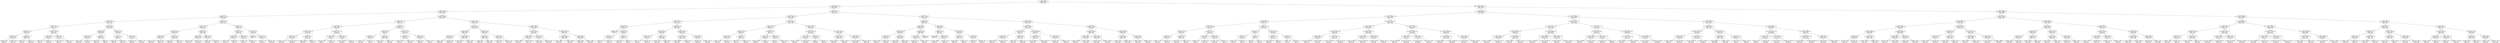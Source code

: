 digraph Tree {
node [shape=box, fontname="helvetica"] ;
edge [fontname="helvetica"] ;
0 [label="x[0] <= 99.5\nsquared_error = 24901.634\nsamples = 678711\nvalue = 6.056"] ;
1 [label="x[0] <= 68.5\nsquared_error = 837.997\nsamples = 384541\nvalue = 2.077"] ;
0 -> 1 [labeldistance=2.5, labelangle=45, headlabel="True"] ;
2 [label="x[3] <= 114.5\nsquared_error = 404.503\nsamples = 259168\nvalue = 0.934"] ;
1 -> 2 ;
3 [label="x[0] <= 12.5\nsquared_error = 2.674\nsamples = 82218\nvalue = 0.043"] ;
2 -> 3 ;
4 [label="x[3] <= 23.5\nsquared_error = 18.372\nsamples = 11021\nvalue = 0.206"] ;
3 -> 4 ;
5 [label="x[3] <= 22.0\nsquared_error = 122.343\nsamples = 1612\nvalue = 1.157"] ;
4 -> 5 ;
6 [label="x[0] <= 11.5\nsquared_error = 0.034\nsamples = 1479\nvalue = 0.007"] ;
5 -> 6 ;
7 [label="x[3] <= 19.5\nsquared_error = 0.019\nsamples = 1286\nvalue = 0.004"] ;
6 -> 7 ;
8 [label="squared_error = 0.0\nsamples = 1049\nvalue = 0.0"] ;
7 -> 8 ;
9 [label="squared_error = 0.105\nsamples = 237\nvalue = 0.021"] ;
7 -> 9 ;
10 [label="x[2] <= 12.5\nsquared_error = 0.129\nsamples = 193\nvalue = 0.026"] ;
6 -> 10 ;
11 [label="squared_error = 0.0\nsamples = 142\nvalue = 0.0"] ;
10 -> 11 ;
12 [label="squared_error = 0.481\nsamples = 51\nvalue = 0.098"] ;
10 -> 12 ;
13 [label="x[0] <= 10.0\nsquared_error = 1304.155\nsamples = 133\nvalue = 13.947"] ;
5 -> 13 ;
14 [label="x[0] <= 7.0\nsquared_error = 0.735\nsamples = 99\nvalue = 0.152"] ;
13 -> 14 ;
15 [label="squared_error = 0.0\nsamples = 68\nvalue = 0.0"] ;
14 -> 15 ;
16 [label="squared_error = 2.185\nsamples = 31\nvalue = 0.484"] ;
14 -> 16 ;
17 [label="x[0] <= 11.5\nsquared_error = 2931.574\nsamples = 34\nvalue = 54.118"] ;
13 -> 17 ;
18 [label="squared_error = 1520.139\nsamples = 18\nvalue = 97.5"] ;
17 -> 18 ;
19 [label="squared_error = 20.215\nsamples = 16\nvalue = 5.312"] ;
17 -> 19 ;
20 [label="x[3] <= 109.5\nsquared_error = 0.378\nsamples = 9409\nvalue = 0.043"] ;
4 -> 20 ;
21 [label="x[3] <= 108.0\nsquared_error = 0.02\nsamples = 8868\nvalue = 0.004"] ;
20 -> 21 ;
22 [label="x[3] <= 63.5\nsquared_error = 0.014\nsamples = 8735\nvalue = 0.003"] ;
21 -> 22 ;
23 [label="squared_error = 0.03\nsamples = 4095\nvalue = 0.006"] ;
22 -> 23 ;
24 [label="squared_error = 0.0\nsamples = 4640\nvalue = 0.0"] ;
22 -> 24 ;
25 [label="x[0] <= 7.0\nsquared_error = 0.37\nsamples = 133\nvalue = 0.075"] ;
21 -> 25 ;
26 [label="squared_error = 0.735\nsamples = 66\nvalue = 0.152"] ;
25 -> 26 ;
27 [label="squared_error = 0.0\nsamples = 67\nvalue = 0.0"] ;
25 -> 27 ;
28 [label="x[0] <= 11.5\nsquared_error = 5.817\nsamples = 541\nvalue = 0.684"] ;
20 -> 28 ;
29 [label="x[0] <= 5.5\nsquared_error = 1.123\nsamples = 471\nvalue = 0.212"] ;
28 -> 29 ;
30 [label="squared_error = 0.0\nsamples = 207\nvalue = 0.0"] ;
29 -> 30 ;
31 [label="squared_error = 1.94\nsamples = 264\nvalue = 0.379"] ;
29 -> 31 ;
32 [label="x[2] <= 13.5\nsquared_error = 25.837\nsamples = 70\nvalue = 3.857"] ;
28 -> 32 ;
33 [label="squared_error = 27.708\nsamples = 59\nvalue = 4.492"] ;
32 -> 33 ;
34 [label="squared_error = 2.066\nsamples = 11\nvalue = 0.455"] ;
32 -> 34 ;
35 [label="x[3] <= 113.0\nsquared_error = 0.239\nsamples = 71197\nvalue = 0.018"] ;
3 -> 35 ;
36 [label="x[3] <= 32.5\nsquared_error = 0.141\nsamples = 70340\nvalue = 0.015"] ;
35 -> 36 ;
37 [label="x[0] <= 67.5\nsquared_error = 0.363\nsamples = 16212\nvalue = 0.037"] ;
36 -> 37 ;
38 [label="x[0] <= 23.5\nsquared_error = 0.32\nsamples = 15910\nvalue = 0.031"] ;
37 -> 38 ;
39 [label="squared_error = 1.536\nsamples = 2805\nvalue = 0.121"] ;
38 -> 39 ;
40 [label="squared_error = 0.057\nsamples = 13105\nvalue = 0.011"] ;
38 -> 40 ;
41 [label="x[3] <= 31.5\nsquared_error = 2.516\nsamples = 302\nvalue = 0.364"] ;
37 -> 41 ;
42 [label="squared_error = 0.515\nsamples = 285\nvalue = 0.105"] ;
41 -> 42 ;
43 [label="squared_error = 16.09\nsamples = 17\nvalue = 4.706"] ;
41 -> 43 ;
44 [label="x[3] <= 110.5\nsquared_error = 0.074\nsamples = 54128\nvalue = 0.008"] ;
36 -> 44 ;
45 [label="x[0] <= 37.5\nsquared_error = 0.056\nsamples = 52346\nvalue = 0.006"] ;
44 -> 45 ;
46 [label="squared_error = 0.121\nsamples = 22102\nvalue = 0.012"] ;
45 -> 46 ;
47 [label="squared_error = 0.008\nsamples = 30244\nvalue = 0.002"] ;
45 -> 47 ;
48 [label="x[3] <= 111.5\nsquared_error = 0.598\nsamples = 1782\nvalue = 0.076"] ;
44 -> 48 ;
49 [label="squared_error = 1.189\nsamples = 887\nvalue = 0.152"] ;
48 -> 49 ;
50 [label="squared_error = 0.0\nsamples = 895\nvalue = 0.0"] ;
48 -> 50 ;
51 [label="x[0] <= 37.5\nsquared_error = 8.218\nsamples = 857\nvalue = 0.309"] ;
35 -> 51 ;
52 [label="x[0] <= 36.5\nsquared_error = 18.794\nsamples = 361\nvalue = 0.623"] ;
51 -> 52 ;
53 [label="x[0] <= 22.5\nsquared_error = 0.216\nsamples = 345\nvalue = 0.043"] ;
52 -> 53 ;
54 [label="squared_error = 0.559\nsamples = 131\nvalue = 0.115"] ;
53 -> 54 ;
55 [label="squared_error = 0.0\nsamples = 214\nvalue = 0.0"] ;
53 -> 55 ;
56 [label="x[2] <= 9.0\nsquared_error = 255.859\nsamples = 16\nvalue = 13.125"] ;
52 -> 56 ;
57 [label="squared_error = 4.688\nsamples = 8\nvalue = 1.25"] ;
56 -> 57 ;
58 [label="squared_error = 225.0\nsamples = 8\nvalue = 25.0"] ;
56 -> 58 ;
59 [label="x[0] <= 56.0\nsquared_error = 0.397\nsamples = 496\nvalue = 0.081"] ;
51 -> 59 ;
60 [label="squared_error = 0.0\nsamples = 293\nvalue = 0.0"] ;
59 -> 60 ;
61 [label="x[0] <= 57.5\nsquared_error = 0.946\nsamples = 203\nvalue = 0.197"] ;
59 -> 61 ;
62 [label="squared_error = 5.709\nsamples = 17\nvalue = 1.765"] ;
61 -> 62 ;
63 [label="squared_error = 0.266\nsamples = 186\nvalue = 0.054"] ;
61 -> 63 ;
64 [label="x[3] <= 116.0\nsquared_error = 590.669\nsamples = 176950\nvalue = 1.347"] ;
2 -> 64 ;
65 [label="x[0] <= 37.5\nsquared_error = 7674.195\nsamples = 985\nvalue = 15.792"] ;
64 -> 65 ;
66 [label="x[0] <= 36.5\nsquared_error = 15101.142\nsamples = 488\nvalue = 28.648"] ;
65 -> 66 ;
67 [label="x[0] <= 12.5\nsquared_error = 2534.565\nsamples = 474\nvalue = 14.008"] ;
66 -> 67 ;
68 [label="x[0] <= 11.5\nsquared_error = 7932.249\nsamples = 130\nvalue = 38.462"] ;
67 -> 68 ;
69 [label="squared_error = 511.323\nsamples = 115\nvalue = 11.739"] ;
68 -> 69 ;
70 [label="squared_error = 17378.889\nsamples = 15\nvalue = 243.333"] ;
68 -> 70 ;
71 [label="x[0] <= 26.0\nsquared_error = 183.376\nsamples = 344\nvalue = 4.767"] ;
67 -> 71 ;
72 [label="squared_error = 305.884\nsamples = 184\nvalue = 8.913"] ;
71 -> 72 ;
73 [label="squared_error = 0.0\nsamples = 160\nvalue = 0.0"] ;
71 -> 73 ;
74 [label="x[2] <= 7.5\nsquared_error = 187656.633\nsamples = 14\nvalue = 524.286"] ;
66 -> 74 ;
75 [label="x[2] <= 3.5\nsquared_error = 2028.571\nsamples = 7\nvalue = 150.0"] ;
74 -> 75 ;
76 [label="squared_error = 306.25\nsamples = 2\nvalue = 202.5"] ;
75 -> 76 ;
77 [label="squared_error = 1174.0\nsamples = 5\nvalue = 129.0"] ;
75 -> 77 ;
78 [label="x[2] <= 14.0\nsquared_error = 93105.102\nsamples = 7\nvalue = 898.571"] ;
74 -> 78 ;
79 [label="squared_error = 86986.806\nsamples = 6\nvalue = 954.167"] ;
78 -> 79 ;
80 [label="squared_error = 0.0\nsamples = 1\nvalue = 565.0"] ;
78 -> 80 ;
81 [label="x[0] <= 56.0\nsquared_error = 60.128\nsamples = 497\nvalue = 3.169"] ;
65 -> 81 ;
82 [label="x[0] <= 38.5\nsquared_error = 6.566\nsamples = 304\nvalue = 0.51"] ;
81 -> 82 ;
83 [label="x[2] <= 9.0\nsquared_error = 22.222\nsamples = 15\nvalue = 3.333"] ;
82 -> 83 ;
84 [label="squared_error = 3.472\nsamples = 6\nvalue = 0.833"] ;
83 -> 84 ;
85 [label="squared_error = 27.778\nsamples = 9\nvalue = 5.0"] ;
83 -> 85 ;
86 [label="x[0] <= 49.5\nsquared_error = 5.318\nsamples = 289\nvalue = 0.363"] ;
82 -> 86 ;
87 [label="squared_error = 0.265\nsamples = 187\nvalue = 0.053"] ;
86 -> 87 ;
88 [label="squared_error = 14.084\nsamples = 102\nvalue = 0.931"] ;
86 -> 88 ;
89 [label="x[0] <= 59.5\nsquared_error = 115.815\nsamples = 193\nvalue = 7.358"] ;
81 -> 89 ;
90 [label="x[0] <= 57.5\nsquared_error = 194.04\nsamples = 50\nvalue = 18.6"] ;
89 -> 90 ;
91 [label="squared_error = 201.188\nsamples = 20\nvalue = 25.25"] ;
90 -> 91 ;
92 [label="squared_error = 140.139\nsamples = 30\nvalue = 14.167"] ;
90 -> 92 ;
93 [label="x[0] <= 67.5\nsquared_error = 28.818\nsamples = 143\nvalue = 3.427"] ;
89 -> 93 ;
94 [label="squared_error = 13.611\nsamples = 129\nvalue = 2.442"] ;
93 -> 94 ;
95 [label="squared_error = 77.679\nsamples = 14\nvalue = 12.5"] ;
93 -> 95 ;
96 [label="x[2] <= 7.5\nsquared_error = 549.843\nsamples = 175965\nvalue = 1.266"] ;
64 -> 96 ;
97 [label="x[0] <= 37.5\nsquared_error = 24.504\nsamples = 64102\nvalue = 0.328"] ;
96 -> 97 ;
98 [label="x[0] <= 36.5\nsquared_error = 44.055\nsamples = 32056\nvalue = 0.479"] ;
97 -> 98 ;
99 [label="x[0] <= 12.5\nsquared_error = 5.34\nsamples = 30976\nvalue = 0.205"] ;
98 -> 99 ;
100 [label="squared_error = 16.713\nsamples = 8567\nvalue = 0.531"] ;
99 -> 100 ;
101 [label="squared_error = 0.936\nsamples = 22409\nvalue = 0.081"] ;
99 -> 101 ;
102 [label="x[3] <= 199.5\nsquared_error = 1090.756\nsamples = 1080\nvalue = 8.324"] ;
98 -> 102 ;
103 [label="squared_error = 159.442\nsamples = 428\nvalue = 3.937"] ;
102 -> 103 ;
104 [label="squared_error = 1681.181\nsamples = 652\nvalue = 11.204"] ;
102 -> 104 ;
105 [label="x[0] <= 56.0\nsquared_error = 4.902\nsamples = 32046\nvalue = 0.177"] ;
97 -> 105 ;
106 [label="x[0] <= 38.5\nsquared_error = 0.021\nsamples = 19119\nvalue = 0.004"] ;
105 -> 106 ;
107 [label="squared_error = 0.181\nsamples = 1094\nvalue = 0.037"] ;
106 -> 107 ;
108 [label="squared_error = 0.011\nsamples = 18025\nvalue = 0.002"] ;
106 -> 108 ;
109 [label="x[0] <= 57.5\nsquared_error = 12.012\nsamples = 12927\nvalue = 0.433"] ;
105 -> 109 ;
110 [label="squared_error = 69.791\nsamples = 1121\nvalue = 2.11"] ;
109 -> 110 ;
111 [label="squared_error = 6.233\nsamples = 11806\nvalue = 0.274"] ;
109 -> 111 ;
112 [label="x[0] <= 36.5\nsquared_error = 850.089\nsamples = 111863\nvalue = 1.804"] ;
96 -> 112 ;
113 [label="x[0] <= 12.5\nsquared_error = 95.216\nsamples = 54150\nvalue = 0.811"] ;
112 -> 113 ;
114 [label="x[0] <= 11.5\nsquared_error = 312.539\nsamples = 14951\nvalue = 2.151"] ;
113 -> 114 ;
115 [label="squared_error = 50.005\nsamples = 13080\nvalue = 0.822"] ;
114 -> 115 ;
116 [label="squared_error = 2049.248\nsamples = 1871\nvalue = 11.44"] ;
114 -> 116 ;
117 [label="x[0] <= 26.0\nsquared_error = 11.381\nsamples = 39199\nvalue = 0.3"] ;
113 -> 117 ;
118 [label="squared_error = 21.473\nsamples = 20594\nvalue = 0.566"] ;
117 -> 118 ;
119 [label="squared_error = 0.047\nsamples = 18605\nvalue = 0.007"] ;
117 -> 119 ;
120 [label="x[0] <= 37.5\nsquared_error = 1556.566\nsamples = 57713\nvalue = 2.736"] ;
112 -> 120 ;
121 [label="x[3] <= 255.5\nsquared_error = 42486.077\nsamples = 1884\nvalue = 58.506"] ;
120 -> 121 ;
122 [label="squared_error = 45087.511\nsamples = 1236\nvalue = 71.715"] ;
121 -> 122 ;
123 [label="squared_error = 36556.442\nsamples = 648\nvalue = 33.31"] ;
121 -> 123 ;
124 [label="x[0] <= 56.0\nsquared_error = 66.862\nsamples = 55829\nvalue = 0.854"] ;
120 -> 124 ;
125 [label="squared_error = 0.845\nsamples = 33444\nvalue = 0.052"] ;
124 -> 125 ;
126 [label="squared_error = 163.099\nsamples = 22385\nvalue = 2.052"] ;
124 -> 126 ;
127 [label="x[0] <= 71.0\nsquared_error = 1725.819\nsamples = 125373\nvalue = 4.44"] ;
1 -> 127 ;
128 [label="x[0] <= 69.5\nsquared_error = 6350.383\nsamples = 8679\nvalue = 15.053"] ;
127 -> 128 ;
129 [label="x[3] <= 113.0\nsquared_error = 433.719\nsamples = 4361\nvalue = 4.799"] ;
128 -> 129 ;
130 [label="x[3] <= 108.0\nsquared_error = 1.036\nsamples = 1364\nvalue = 0.092"] ;
129 -> 130 ;
131 [label="squared_error = 0.0\nsamples = 1299\nvalue = 0.0"] ;
130 -> 131 ;
132 [label="x[3] <= 109.5\nsquared_error = 18.225\nsamples = 65\nvalue = 1.923"] ;
130 -> 132 ;
133 [label="x[2] <= 9.0\nsquared_error = 34.889\nsamples = 15\nvalue = 4.667"] ;
132 -> 133 ;
134 [label="squared_error = 6.25\nsamples = 8\nvalue = 2.5"] ;
133 -> 134 ;
135 [label="squared_error = 56.122\nsamples = 7\nvalue = 7.143"] ;
133 -> 135 ;
136 [label="x[3] <= 111.5\nsquared_error = 10.29\nsamples = 50\nvalue = 1.1"] ;
132 -> 136 ;
137 [label="squared_error = 15.806\nsamples = 30\nvalue = 1.833"] ;
136 -> 137 ;
138 [label="squared_error = 0.0\nsamples = 20\nvalue = 0.0"] ;
136 -> 138 ;
139 [label="x[2] <= 9.0\nsquared_error = 615.965\nsamples = 2997\nvalue = 6.942"] ;
129 -> 139 ;
140 [label="x[3] <= 116.0\nsquared_error = 89.637\nsamples = 1377\nvalue = 2.858"] ;
139 -> 140 ;
141 [label="x[3] <= 114.5\nsquared_error = 367.857\nsamples = 14\nvalue = 20.0"] ;
140 -> 141 ;
142 [label="squared_error = 6.122\nsamples = 7\nvalue = 2.857"] ;
141 -> 142 ;
143 [label="squared_error = 141.837\nsamples = 7\nvalue = 37.143"] ;
141 -> 143 ;
144 [label="x[2] <= 7.5\nsquared_error = 83.73\nsamples = 1363\nvalue = 2.682"] ;
140 -> 144 ;
145 [label="squared_error = 43.04\nsamples = 1083\nvalue = 2.064"] ;
144 -> 145 ;
146 [label="squared_error = 233.923\nsamples = 280\nvalue = 5.071"] ;
144 -> 146 ;
147 [label="x[3] <= 251.5\nsquared_error = 1037.113\nsamples = 1620\nvalue = 10.414"] ;
139 -> 147 ;
148 [label="x[3] <= 247.5\nsquared_error = 1380.347\nsamples = 1040\nvalue = 13.591"] ;
147 -> 148 ;
149 [label="squared_error = 891.498\nsamples = 1005\nvalue = 10.93"] ;
148 -> 149 ;
150 [label="squared_error = 9375.714\nsamples = 35\nvalue = 90.0"] ;
148 -> 150 ;
151 [label="x[3] <= 293.5\nsquared_error = 371.083\nsamples = 580\nvalue = 4.716"] ;
147 -> 151 ;
152 [label="squared_error = 12.52\nsamples = 335\nvalue = 0.955"] ;
151 -> 152 ;
153 [label="squared_error = 815.592\nsamples = 245\nvalue = 9.857"] ;
151 -> 153 ;
154 [label="x[3] <= 114.5\nsquared_error = 12112.541\nsamples = 4318\nvalue = 25.409"] ;
128 -> 154 ;
155 [label="x[3] <= 110.5\nsquared_error = 39.574\nsamples = 1367\nvalue = 0.717"] ;
154 -> 155 ;
156 [label="x[3] <= 109.5\nsquared_error = 0.357\nsamples = 1317\nvalue = 0.065"] ;
155 -> 156 ;
157 [label="x[3] <= 104.0\nsquared_error = 0.228\nsamples = 1304\nvalue = 0.046"] ;
156 -> 157 ;
158 [label="squared_error = 0.101\nsamples = 1232\nvalue = 0.02"] ;
157 -> 158 ;
159 [label="squared_error = 2.194\nsamples = 72\nvalue = 0.486"] ;
157 -> 159 ;
160 [label="x[2] <= 9.0\nsquared_error = 9.763\nsamples = 13\nvalue = 1.923"] ;
156 -> 160 ;
161 [label="squared_error = 3.061\nsamples = 7\nvalue = 0.714"] ;
160 -> 161 ;
162 [label="squared_error = 13.889\nsamples = 6\nvalue = 3.333"] ;
160 -> 162 ;
163 [label="x[3] <= 111.5\nsquared_error = 766.09\nsamples = 50\nvalue = 17.9"] ;
155 -> 163 ;
164 [label="x[2] <= 12.5\nsquared_error = 962.222\nsamples = 15\nvalue = 48.333"] ;
163 -> 164 ;
165 [label="squared_error = 542.562\nsamples = 11\nvalue = 62.273"] ;
164 -> 165 ;
166 [label="squared_error = 112.5\nsamples = 4\nvalue = 10.0"] ;
164 -> 166 ;
167 [label="x[3] <= 113.0\nsquared_error = 114.98\nsamples = 35\nvalue = 4.857"] ;
163 -> 167 ;
168 [label="squared_error = 0.0\nsamples = 18\nvalue = 0.0"] ;
167 -> 168 ;
169 [label="squared_error = 185.294\nsamples = 17\nvalue = 10.0"] ;
167 -> 169 ;
170 [label="x[3] <= 116.0\nsquared_error = 17291.879\nsamples = 2951\nvalue = 36.847"] ;
154 -> 170 ;
171 [label="x[2] <= 13.5\nsquared_error = 90453.809\nsamples = 16\nvalue = 624.062"] ;
170 -> 171 ;
172 [label="x[2] <= 9.0\nsquared_error = 78230.23\nsamples = 14\nvalue = 679.643"] ;
171 -> 172 ;
173 [label="squared_error = 7854.688\nsamples = 8\nvalue = 488.75"] ;
172 -> 173 ;
174 [label="squared_error = 58695.139\nsamples = 6\nvalue = 934.167"] ;
172 -> 174 ;
175 [label="x[2] <= 14.5\nsquared_error = 3025.0\nsamples = 2\nvalue = 235.0"] ;
171 -> 175 ;
176 [label="squared_error = 0.0\nsamples = 1\nvalue = 290.0"] ;
175 -> 176 ;
177 [label="squared_error = 0.0\nsamples = 1\nvalue = 180.0"] ;
175 -> 177 ;
178 [label="x[2] <= 9.0\nsquared_error = 15003.012\nsamples = 2935\nvalue = 33.646"] ;
170 -> 178 ;
179 [label="x[3] <= 255.5\nsquared_error = 1453.488\nsamples = 1327\nvalue = 10.919"] ;
178 -> 179 ;
180 [label="squared_error = 1576.138\nsamples = 862\nvalue = 14.205"] ;
179 -> 180 ;
181 [label="squared_error = 1169.003\nsamples = 465\nvalue = 4.828"] ;
179 -> 181 ;
182 [label="x[3] <= 255.5\nsquared_error = 25406.769\nsamples = 1608\nvalue = 52.4"] ;
178 -> 182 ;
183 [label="squared_error = 35244.959\nsamples = 1066\nvalue = 70.263"] ;
182 -> 183 ;
184 [label="squared_error = 4195.403\nsamples = 542\nvalue = 17.269"] ;
182 -> 184 ;
185 [label="x[3] <= 110.5\nsquared_error = 1372.872\nsamples = 116694\nvalue = 3.651"] ;
127 -> 185 ;
186 [label="x[3] <= 108.0\nsquared_error = 1.858\nsamples = 35572\nvalue = 0.074"] ;
185 -> 186 ;
187 [label="x[0] <= 96.5\nsquared_error = 1.226\nsamples = 34692\nvalue = 0.053"] ;
186 -> 187 ;
188 [label="x[3] <= 32.5\nsquared_error = 0.336\nsamples = 30832\nvalue = 0.027"] ;
187 -> 188 ;
189 [label="x[3] <= 31.5\nsquared_error = 0.472\nsamples = 7513\nvalue = 0.066"] ;
188 -> 189 ;
190 [label="squared_error = 0.185\nsamples = 7110\nvalue = 0.033"] ;
189 -> 190 ;
191 [label="squared_error = 5.167\nsamples = 403\nvalue = 0.645"] ;
189 -> 191 ;
192 [label="x[0] <= 85.0\nsquared_error = 0.291\nsamples = 23319\nvalue = 0.015"] ;
188 -> 192 ;
193 [label="squared_error = 0.018\nsamples = 12637\nvalue = 0.004"] ;
192 -> 193 ;
194 [label="squared_error = 0.615\nsamples = 10682\nvalue = 0.028"] ;
192 -> 194 ;
195 [label="x[3] <= 32.5\nsquared_error = 8.285\nsamples = 3860\nvalue = 0.264"] ;
187 -> 195 ;
196 [label="x[3] <= 31.5\nsquared_error = 33.405\nsamples = 932\nvalue = 1.094"] ;
195 -> 196 ;
197 [label="squared_error = 13.075\nsamples = 878\nvalue = 0.604"] ;
196 -> 197 ;
198 [label="squared_error = 296.365\nsamples = 54\nvalue = 9.074"] ;
196 -> 198 ;
199 [label="squared_error = 0.0\nsamples = 2928\nvalue = 0.0"] ;
195 -> 199 ;
200 [label="x[0] <= 78.5\nsquared_error = 26.128\nsamples = 880\nvalue = 0.881"] ;
186 -> 200 ;
201 [label="x[0] <= 77.5\nsquared_error = 84.18\nsamples = 227\nvalue = 2.291"] ;
200 -> 201 ;
202 [label="squared_error = 0.0\nsamples = 195\nvalue = 0.0"] ;
201 -> 202 ;
203 [label="x[3] <= 109.5\nsquared_error = 370.312\nsamples = 32\nvalue = 16.25"] ;
201 -> 203 ;
204 [label="squared_error = 481.867\nsamples = 18\nvalue = 24.722"] ;
203 -> 204 ;
205 [label="squared_error = 15.944\nsamples = 14\nvalue = 5.357"] ;
203 -> 205 ;
206 [label="x[0] <= 86.5\nsquared_error = 5.016\nsamples = 653\nvalue = 0.391"] ;
200 -> 206 ;
207 [label="x[0] <= 85.0\nsquared_error = 13.42\nsamples = 227\nvalue = 1.057"] ;
206 -> 207 ;
208 [label="squared_error = 0.379\nsamples = 195\nvalue = 0.077"] ;
207 -> 208 ;
209 [label="squared_error = 51.343\nsamples = 32\nvalue = 7.031"] ;
207 -> 209 ;
210 [label="x[0] <= 96.5\nsquared_error = 0.175\nsamples = 426\nvalue = 0.035"] ;
206 -> 210 ;
211 [label="squared_error = 0.0\nsamples = 326\nvalue = 0.0"] ;
210 -> 211 ;
212 [label="squared_error = 0.728\nsamples = 100\nvalue = 0.15"] ;
210 -> 212 ;
213 [label="x[3] <= 116.0\nsquared_error = 1965.991\nsamples = 81122\nvalue = 5.219"] ;
185 -> 213 ;
214 [label="x[3] <= 114.5\nsquared_error = 25228.353\nsamples = 1748\nvalue = 28.967"] ;
213 -> 214 ;
215 [label="x[0] <= 86.5\nsquared_error = 916.669\nsamples = 1301\nvalue = 5.327"] ;
214 -> 215 ;
216 [label="x[0] <= 85.0\nsquared_error = 1726.962\nsamples = 672\nvalue = 9.903"] ;
215 -> 216 ;
217 [label="squared_error = 237.791\nsamples = 626\nvalue = 3.634"] ;
216 -> 217 ;
218 [label="squared_error = 14179.301\nsamples = 46\nvalue = 95.217"] ;
216 -> 218 ;
219 [label="x[0] <= 94.5\nsquared_error = 4.698\nsamples = 629\nvalue = 0.437"] ;
215 -> 219 ;
220 [label="squared_error = 1.272\nsamples = 383\nvalue = 0.183"] ;
219 -> 220 ;
221 [label="squared_error = 9.773\nsamples = 246\nvalue = 0.833"] ;
219 -> 221 ;
222 [label="x[0] <= 86.5\nsquared_error = 89626.868\nsamples = 447\nvalue = 97.774"] ;
214 -> 222 ;
223 [label="x[0] <= 85.0\nsquared_error = 160113.196\nsamples = 231\nvalue = 173.42"] ;
222 -> 223 ;
224 [label="squared_error = 49361.454\nsamples = 216\nvalue = 97.847"] ;
223 -> 224 ;
225 [label="squared_error = 488415.556\nsamples = 15\nvalue = 1261.667"] ;
223 -> 225 ;
226 [label="x[0] <= 95.5\nsquared_error = 1581.322\nsamples = 216\nvalue = 16.875"] ;
222 -> 226 ;
227 [label="squared_error = 2190.111\nsamples = 147\nvalue = 22.891"] ;
226 -> 227 ;
228 [label="squared_error = 42.953\nsamples = 69\nvalue = 4.058"] ;
226 -> 228 ;
229 [label="x[0] <= 86.5\nsquared_error = 1441.006\nsamples = 79374\nvalue = 4.696"] ;
213 -> 229 ;
230 [label="x[0] <= 85.0\nsquared_error = 2403.835\nsamples = 41159\nvalue = 7.347"] ;
229 -> 230 ;
231 [label="x[0] <= 77.5\nsquared_error = 1455.512\nsamples = 38220\nvalue = 5.398"] ;
230 -> 231 ;
232 [label="squared_error = 36.398\nsamples = 17622\nvalue = 0.715"] ;
231 -> 232 ;
233 [label="squared_error = 2634.791\nsamples = 20598\nvalue = 9.403"] ;
231 -> 233 ;
234 [label="x[2] <= 9.0\nsquared_error = 14044.372\nsamples = 2939\nvalue = 32.693"] ;
230 -> 234 ;
235 [label="squared_error = 1395.612\nsamples = 1345\nvalue = 10.669"] ;
234 -> 235 ;
236 [label="squared_error = 23962.627\nsamples = 1594\nvalue = 51.277"] ;
234 -> 236 ;
237 [label="x[0] <= 94.5\nsquared_error = 388.288\nsamples = 38215\nvalue = 1.841"] ;
229 -> 237 ;
238 [label="x[2] <= 9.0\nsquared_error = 48.901\nsamples = 23506\nvalue = 0.797"] ;
237 -> 238 ;
239 [label="squared_error = 2.381\nsamples = 10638\nvalue = 0.166"] ;
238 -> 239 ;
240 [label="squared_error = 86.758\nsamples = 12868\nvalue = 1.318"] ;
238 -> 240 ;
241 [label="x[0] <= 95.5\nsquared_error = 926.12\nsamples = 14709\nvalue = 3.511"] ;
237 -> 241 ;
242 [label="squared_error = 4163.246\nsamples = 2973\nvalue = 13.681"] ;
241 -> 242 ;
243 [label="squared_error = 73.24\nsamples = 11736\nvalue = 0.935"] ;
241 -> 243 ;
244 [label="x[0] <= 100.5\nsquared_error = 56310.037\nsamples = 294170\nvalue = 11.257"] ;
0 -> 244 [labeldistance=2.5, labelangle=-45, headlabel="False"] ;
245 [label="x[3] <= 213.5\nsquared_error = 2540442.848\nsamples = 4356\nvalue = 371.948"] ;
244 -> 245 ;
246 [label="x[3] <= 110.5\nsquared_error = 684006.837\nsamples = 2754\nvalue = 179.414"] ;
245 -> 246 ;
247 [label="x[3] <= 109.5\nsquared_error = 65.596\nsamples = 1354\nvalue = 1.381"] ;
246 -> 247 ;
248 [label="x[3] <= 104.0\nsquared_error = 16.383\nsamples = 1335\nvalue = 0.764"] ;
247 -> 248 ;
249 [label="x[3] <= 32.5\nsquared_error = 1.583\nsamples = 1266\nvalue = 0.19"] ;
248 -> 249 ;
250 [label="x[3] <= 31.5\nsquared_error = 5.341\nsamples = 327\nvalue = 0.627"] ;
249 -> 250 ;
251 [label="squared_error = 1.529\nsamples = 310\nvalue = 0.29"] ;
250 -> 251 ;
252 [label="squared_error = 35.121\nsamples = 17\nvalue = 6.765"] ;
250 -> 252 ;
253 [label="x[3] <= 96.5\nsquared_error = 0.185\nsamples = 939\nvalue = 0.037"] ;
249 -> 253 ;
254 [label="squared_error = 0.114\nsamples = 873\nvalue = 0.023"] ;
253 -> 254 ;
255 [label="squared_error = 1.085\nsamples = 66\nvalue = 0.227"] ;
253 -> 255 ;
256 [label="x[2] <= 9.0\nsquared_error = 170.762\nsamples = 69\nvalue = 11.304"] ;
248 -> 256 ;
257 [label="x[3] <= 105.5\nsquared_error = 21.875\nsamples = 32\nvalue = 3.75"] ;
256 -> 257 ;
258 [label="squared_error = 18.75\nsamples = 8\nvalue = 10.0"] ;
257 -> 258 ;
259 [label="squared_error = 5.556\nsamples = 24\nvalue = 1.667"] ;
257 -> 259 ;
260 [label="x[3] <= 108.0\nsquared_error = 207.487\nsamples = 37\nvalue = 17.838"] ;
256 -> 260 ;
261 [label="squared_error = 208.916\nsamples = 27\nvalue = 21.481"] ;
260 -> 261 ;
262 [label="squared_error = 71.0\nsamples = 10\nvalue = 8.0"] ;
260 -> 262 ;
263 [label="x[2] <= 9.0\nsquared_error = 1617.036\nsamples = 19\nvalue = 44.737"] ;
247 -> 263 ;
264 [label="x[2] <= 7.5\nsquared_error = 93.75\nsamples = 8\nvalue = 17.5"] ;
263 -> 264 ;
265 [label="x[2] <= 4.5\nsquared_error = 47.222\nsamples = 6\nvalue = 13.333"] ;
264 -> 265 ;
266 [label="squared_error = 25.0\nsamples = 2\nvalue = 10.0"] ;
265 -> 266 ;
267 [label="squared_error = 50.0\nsamples = 4\nvalue = 15.0"] ;
265 -> 267 ;
268 [label="x[1] <= 2.5\nsquared_error = 25.0\nsamples = 2\nvalue = 30.0"] ;
264 -> 268 ;
269 [label="squared_error = 0.0\nsamples = 1\nvalue = 35.0"] ;
268 -> 269 ;
270 [label="squared_error = 0.0\nsamples = 1\nvalue = 25.0"] ;
268 -> 270 ;
271 [label="x[2] <= 13.5\nsquared_error = 1792.975\nsamples = 11\nvalue = 64.545"] ;
263 -> 271 ;
272 [label="x[2] <= 12.5\nsquared_error = 447.959\nsamples = 7\nvalue = 93.571"] ;
271 -> 272 ;
273 [label="squared_error = 188.889\nsamples = 6\nvalue = 86.667"] ;
272 -> 273 ;
274 [label="squared_error = 0.0\nsamples = 1\nvalue = 135.0"] ;
272 -> 274 ;
275 [label="x[2] <= 14.5\nsquared_error = 92.188\nsamples = 4\nvalue = 13.75"] ;
271 -> 275 ;
276 [label="squared_error = 100.0\nsamples = 2\nvalue = 20.0"] ;
275 -> 276 ;
277 [label="squared_error = 6.25\nsamples = 2\nvalue = 7.5"] ;
275 -> 277 ;
278 [label="x[2] <= 9.0\nsquared_error = 1285174.648\nsamples = 1400\nvalue = 351.596"] ;
246 -> 278 ;
279 [label="x[3] <= 116.0\nsquared_error = 189783.045\nsamples = 654\nvalue = 142.301"] ;
278 -> 279 ;
280 [label="x[3] <= 114.5\nsquared_error = 949496.189\nsamples = 33\nvalue = 748.485"] ;
279 -> 280 ;
281 [label="x[3] <= 111.5\nsquared_error = 23193.384\nsamples = 23\nvalue = 148.913"] ;
280 -> 281 ;
282 [label="squared_error = 18979.688\nsamples = 8\nvalue = 311.25"] ;
281 -> 282 ;
283 [label="squared_error = 3889.556\nsamples = 15\nvalue = 62.333"] ;
281 -> 283 ;
284 [label="x[2] <= 4.5\nsquared_error = 351491.25\nsamples = 10\nvalue = 2127.5"] ;
280 -> 284 ;
285 [label="squared_error = 122154.688\nsamples = 4\nvalue = 1496.25"] ;
284 -> 285 ;
286 [label="squared_error = 61630.556\nsamples = 6\nvalue = 2548.333"] ;
284 -> 286 ;
287 [label="x[3] <= 187.5\nsquared_error = 128847.375\nsamples = 621\nvalue = 110.089"] ;
279 -> 287 ;
288 [label="x[3] <= 144.5\nsquared_error = 167799.12\nsamples = 463\nvalue = 145.583"] ;
287 -> 288 ;
289 [label="squared_error = 24942.505\nsamples = 186\nvalue = 63.978"] ;
288 -> 289 ;
290 [label="squared_error = 256250.308\nsamples = 277\nvalue = 200.379"] ;
288 -> 290 ;
291 [label="x[3] <= 203.5\nsquared_error = 193.463\nsamples = 158\nvalue = 6.076"] ;
287 -> 291 ;
292 [label="squared_error = 306.205\nsamples = 89\nvalue = 9.494"] ;
291 -> 292 ;
293 [label="squared_error = 13.527\nsamples = 69\nvalue = 1.667"] ;
291 -> 293 ;
294 [label="x[3] <= 116.0\nsquared_error = 2173409.042\nsamples = 746\nvalue = 535.08"] ;
278 -> 294 ;
295 [label="x[3] <= 114.5\nsquared_error = 5883047.599\nsamples = 34\nvalue = 1669.559"] ;
294 -> 295 ;
296 [label="x[3] <= 111.5\nsquared_error = 247712.0\nsamples = 25\nvalue = 406.0"] ;
295 -> 296 ;
297 [label="squared_error = 229998.438\nsamples = 8\nvalue = 788.75"] ;
296 -> 297 ;
298 [label="squared_error = 154665.398\nsamples = 17\nvalue = 225.882"] ;
296 -> 298 ;
299 [label="x[2] <= 14.0\nsquared_error = 4782513.58\nsamples = 9\nvalue = 5179.444"] ;
295 -> 299 ;
300 [label="squared_error = 845706.122\nsamples = 7\nvalue = 6262.857"] ;
299 -> 300 ;
301 [label="squared_error = 74256.25\nsamples = 2\nvalue = 1387.5"] ;
299 -> 301 ;
302 [label="x[3] <= 187.5\nsquared_error = 1931868.667\nsamples = 712\nvalue = 480.906"] ;
294 -> 302 ;
303 [label="x[3] <= 144.5\nsquared_error = 2490455.135\nsamples = 524\nvalue = 610.506"] ;
302 -> 303 ;
304 [label="squared_error = 380131.271\nsamples = 225\nvalue = 266.133"] ;
303 -> 304 ;
305 [label="squared_error = 3922094.609\nsamples = 299\nvalue = 869.649"] ;
303 -> 305 ;
306 [label="x[3] <= 197.5\nsquared_error = 197659.207\nsamples = 188\nvalue = 119.681"] ;
302 -> 306 ;
307 [label="squared_error = 551109.472\nsamples = 60\nvalue = 247.167"] ;
306 -> 307 ;
308 [label="squared_error = 20789.838\nsamples = 128\nvalue = 59.922"] ;
306 -> 308 ;
309 [label="x[3] <= 251.5\nsquared_error = 5558566.237\nsamples = 1602\nvalue = 702.934"] ;
245 -> 309 ;
310 [label="x[3] <= 247.5\nsquared_error = 8193254.677\nsamples = 532\nvalue = 1332.904"] ;
309 -> 310 ;
311 [label="x[2] <= 7.5\nsquared_error = 6029292.634\nsamples = 467\nvalue = 1018.544"] ;
310 -> 311 ;
312 [label="x[3] <= 233.5\nsquared_error = 754492.191\nsamples = 175\nvalue = 433.457"] ;
311 -> 312 ;
313 [label="x[3] <= 232.5\nsquared_error = 1105159.008\nsamples = 108\nvalue = 565.972"] ;
312 -> 313 ;
314 [label="squared_error = 510258.632\nsamples = 101\nvalue = 363.267"] ;
313 -> 314 ;
315 [label="squared_error = 541745.918\nsamples = 7\nvalue = 3490.714"] ;
313 -> 315 ;
316 [label="x[3] <= 238.5\nsquared_error = 115304.455\nsamples = 67\nvalue = 219.851"] ;
312 -> 316 ;
317 [label="squared_error = 940.972\nsamples = 24\nvalue = 29.167"] ;
316 -> 317 ;
318 [label="squared_error = 147514.062\nsamples = 43\nvalue = 326.279"] ;
316 -> 318 ;
319 [label="x[3] <= 233.5\nsquared_error = 8862442.246\nsamples = 292\nvalue = 1369.195"] ;
311 -> 319 ;
320 [label="x[3] <= 232.5\nsquared_error = 11994049.326\nsamples = 184\nvalue = 1779.266"] ;
319 -> 320 ;
321 [label="squared_error = 10716351.148\nsamples = 175\nvalue = 1536.771"] ;
320 -> 321 ;
322 [label="squared_error = 13461869.136\nsamples = 9\nvalue = 6494.444"] ;
320 -> 322 ;
323 [label="x[3] <= 240.0\nsquared_error = 2752522.377\nsamples = 108\nvalue = 670.556"] ;
319 -> 323 ;
324 [label="squared_error = 30654.171\nsamples = 51\nvalue = 115.49"] ;
323 -> 324 ;
325 [label="squared_error = 4665563.173\nsamples = 57\nvalue = 1167.193"] ;
323 -> 325 ;
326 [label="x[2] <= 9.0\nsquared_error = 17929407.479\nsamples = 65\nvalue = 3591.462"] ;
310 -> 326 ;
327 [label="x[3] <= 250.5\nsquared_error = 534523.889\nsamples = 30\nvalue = 753.333"] ;
326 -> 327 ;
328 [label="x[3] <= 248.5\nsquared_error = 118512.76\nsamples = 23\nvalue = 422.609"] ;
327 -> 328 ;
329 [label="squared_error = 9099.609\nsamples = 8\nvalue = 173.125"] ;
328 -> 329 ;
330 [label="squared_error = 125966.222\nsamples = 15\nvalue = 555.667"] ;
328 -> 330 ;
331 [label="x[2] <= 7.5\nsquared_error = 361185.714\nsamples = 7\nvalue = 1840.0"] ;
327 -> 331 ;
332 [label="squared_error = 90239.583\nsamples = 6\nvalue = 1622.5"] ;
331 -> 332 ;
333 [label="squared_error = 0.0\nsamples = 1\nvalue = 3145.0"] ;
331 -> 333 ;
334 [label="x[3] <= 248.5\nsquared_error = 20017107.837\nsamples = 35\nvalue = 6024.143"] ;
326 -> 334 ;
335 [label="x[2] <= 11.5\nsquared_error = 27303472.222\nsamples = 9\nvalue = 8620.0"] ;
334 -> 335 ;
336 [label="squared_error = 286650.0\nsamples = 3\nvalue = 1975.0"] ;
335 -> 336 ;
337 [label="squared_error = 7694864.583\nsamples = 6\nvalue = 11942.5"] ;
335 -> 337 ;
338 [label="x[3] <= 250.5\nsquared_error = 14354935.244\nsamples = 26\nvalue = 5125.577"] ;
334 -> 338 ;
339 [label="squared_error = 7642420.415\nsamples = 17\nvalue = 3293.235"] ;
338 -> 339 ;
340 [label="squared_error = 8713088.889\nsamples = 9\nvalue = 8586.667"] ;
338 -> 340 ;
341 [label="x[3] <= 293.5\nsquared_error = 3953184.335\nsamples = 1070\nvalue = 389.715"] ;
309 -> 341 ;
342 [label="x[3] <= 255.5\nsquared_error = 187492.721\nsamples = 619\nvalue = 93.619"] ;
341 -> 342 ;
343 [label="x[3] <= 254.5\nsquared_error = 1467146.196\nsamples = 63\nvalue = 586.349"] ;
342 -> 343 ;
344 [label="x[3] <= 253.5\nsquared_error = 90941.67\nsamples = 49\nvalue = 130.408"] ;
343 -> 344 ;
345 [label="squared_error = 128.627\nsamples = 36\nvalue = 8.611"] ;
344 -> 345 ;
346 [label="squared_error = 187583.136\nsamples = 13\nvalue = 467.692"] ;
344 -> 346 ;
347 [label="x[2] <= 9.0\nsquared_error = 3009716.837\nsamples = 14\nvalue = 2182.143"] ;
343 -> 347 ;
348 [label="squared_error = 106628.472\nsamples = 6\nvalue = 700.833"] ;
347 -> 348 ;
349 [label="squared_error = 2307043.359\nsamples = 8\nvalue = 3293.125"] ;
347 -> 349 ;
350 [label="x[3] <= 291.5\nsquared_error = 11869.297\nsamples = 556\nvalue = 37.788"] ;
342 -> 350 ;
351 [label="x[3] <= 258.5\nsquared_error = 9893.508\nsamples = 540\nvalue = 31.463"] ;
350 -> 351 ;
352 [label="squared_error = 88669.144\nsamples = 29\nvalue = 188.448"] ;
351 -> 352 ;
353 [label="squared_error = 3944.897\nsamples = 511\nvalue = 22.554"] ;
351 -> 353 ;
354 [label="x[2] <= 9.0\nsquared_error = 31635.938\nsamples = 16\nvalue = 251.25"] ;
350 -> 354 ;
355 [label="squared_error = 414.583\nsamples = 6\nvalue = 37.5"] ;
354 -> 355 ;
356 [label="squared_error = 6507.25\nsamples = 10\nvalue = 379.5"] ;
354 -> 356 ;
357 [label="x[3] <= 294.5\nsquared_error = 8836129.48\nsamples = 451\nvalue = 796.109"] ;
341 -> 357 ;
358 [label="x[2] <= 7.5\nsquared_error = 50742231.934\nsamples = 16\nvalue = 8090.938"] ;
357 -> 358 ;
359 [label="x[2] <= 3.5\nsquared_error = 360210.204\nsamples = 7\nvalue = 3544.286"] ;
358 -> 359 ;
360 [label="squared_error = 6.25\nsamples = 2\nvalue = 2672.5"] ;
359 -> 360 ;
361 [label="squared_error = 78686.0\nsamples = 5\nvalue = 3893.0"] ;
359 -> 361 ;
362 [label="x[2] <= 13.5\nsquared_error = 61344683.951\nsamples = 9\nvalue = 11627.222"] ;
358 -> 362 ;
363 [label="squared_error = 28017475.0\nsamples = 6\nvalue = 16235.0"] ;
362 -> 363 ;
364 [label="squared_error = 609405.556\nsamples = 3\nvalue = 2411.667"] ;
362 -> 364 ;
365 [label="x[3] <= 298.5\nsquared_error = 5265446.394\nsamples = 435\nvalue = 527.793"] ;
357 -> 365 ;
366 [label="x[3] <= 297.5\nsquared_error = 26289669.208\nsamples = 72\nvalue = 2604.236"] ;
365 -> 366 ;
367 [label="squared_error = 42686.206\nsamples = 52\nvalue = 154.423"] ;
366 -> 367 ;
368 [label="squared_error = 38356999.688\nsamples = 20\nvalue = 8973.75"] ;
366 -> 368 ;
369 [label="x[3] <= 316.5\nsquared_error = 70530.39\nsamples = 363\nvalue = 115.937"] ;
365 -> 369 ;
370 [label="squared_error = 9874.341\nsamples = 229\nvalue = 49.934"] ;
369 -> 370 ;
371 [label="squared_error = 154021.525\nsamples = 134\nvalue = 228.731"] ;
369 -> 371 ;
372 [label="x[0] <= 165.5\nsquared_error = 16987.893\nsamples = 289814\nvalue = 5.835"] ;
244 -> 372 ;
373 [label="x[0] <= 126.5\nsquared_error = 3748.321\nsamples = 259488\nvalue = 3.655"] ;
372 -> 373 ;
374 [label="x[0] <= 125.5\nsquared_error = 9225.27\nsamples = 99302\nvalue = 8.055"] ;
373 -> 374 ;
375 [label="x[0] <= 122.5\nsquared_error = 6713.009\nsamples = 94940\nvalue = 6.023"] ;
374 -> 375 ;
376 [label="x[3] <= 110.5\nsquared_error = 3048.579\nsamples = 82079\nvalue = 3.781"] ;
375 -> 376 ;
377 [label="x[3] <= 19.5\nsquared_error = 6.98\nsamples = 25052\nvalue = 0.243"] ;
376 -> 377 ;
378 [label="squared_error = 27.94\nsamples = 2827\nvalue = 1.045"] ;
377 -> 378 ;
379 [label="squared_error = 4.222\nsamples = 22225\nvalue = 0.141"] ;
377 -> 379 ;
380 [label="x[0] <= 111.0\nsquared_error = 4376.837\nsamples = 57027\nvalue = 5.336"] ;
376 -> 380 ;
381 [label="squared_error = 8715.662\nsamples = 27054\nvalue = 8.523"] ;
380 -> 381 ;
382 [label="squared_error = 443.113\nsamples = 29973\nvalue = 2.459"] ;
380 -> 382 ;
383 [label="x[0] <= 123.5\nsquared_error = 29862.726\nsamples = 12861\nvalue = 20.328"] ;
375 -> 383 ;
384 [label="x[3] <= 109.5\nsquared_error = 87711.37\nsamples = 4259\nvalue = 60.836"] ;
383 -> 384 ;
385 [label="squared_error = 4.451\nsamples = 1313\nvalue = 0.442"] ;
384 -> 385 ;
386 [label="squared_error = 124451.23\nsamples = 2946\nvalue = 87.753"] ;
384 -> 386 ;
387 [label="x[3] <= 144.5\nsquared_error = 6.18\nsamples = 8602\nvalue = 0.272"] ;
383 -> 387 ;
388 [label="squared_error = 0.183\nsamples = 3536\nvalue = 0.034"] ;
387 -> 388 ;
389 [label="squared_error = 10.299\nsamples = 5066\nvalue = 0.438"] ;
387 -> 389 ;
390 [label="x[3] <= 109.5\nsquared_error = 61858.305\nsamples = 4362\nvalue = 52.294"] ;
374 -> 390 ;
391 [label="x[3] <= 19.5\nsquared_error = 57.992\nsamples = 1320\nvalue = 1.527"] ;
390 -> 391 ;
392 [label="x[3] <= 18.5\nsquared_error = 336.44\nsamples = 150\nvalue = 8.4"] ;
391 -> 392 ;
393 [label="squared_error = 108.074\nsamples = 132\nvalue = 3.598"] ;
392 -> 393 ;
394 [label="squared_error = 602.238\nsamples = 18\nvalue = 43.611"] ;
392 -> 394 ;
395 [label="x[3] <= 108.0\nsquared_error = 15.46\nsamples = 1170\nvalue = 0.645"] ;
391 -> 395 ;
396 [label="squared_error = 2.855\nsamples = 1155\nvalue = 0.364"] ;
395 -> 396 ;
397 [label="squared_error = 509.556\nsamples = 15\nvalue = 22.333"] ;
395 -> 397 ;
398 [label="x[2] <= 9.0\nsquared_error = 87071.369\nsamples = 3042\nvalue = 74.323"] ;
390 -> 398 ;
399 [label="x[3] <= 116.0\nsquared_error = 17498.706\nsamples = 1388\nvalue = 35.656"] ;
398 -> 399 ;
400 [label="squared_error = 45922.9\nsamples = 37\nvalue = 174.73"] ;
399 -> 400 ;
401 [label="squared_error = 16176.031\nsamples = 1351\nvalue = 31.847"] ;
399 -> 401 ;
402 [label="x[2] <= 12.5\nsquared_error = 143147.587\nsamples = 1654\nvalue = 106.771"] ;
398 -> 402 ;
403 [label="squared_error = 241695.748\nsamples = 795\nvalue = 148.113"] ;
402 -> 403 ;
404 [label="squared_error = 48896.033\nsamples = 859\nvalue = 68.51"] ;
402 -> 404 ;
405 [label="x[3] <= 144.5\nsquared_error = 333.628\nsamples = 160186\nvalue = 0.928"] ;
373 -> 405 ;
406 [label="x[3] <= 110.5\nsquared_error = 4.178\nsamples = 66589\nvalue = 0.179"] ;
405 -> 406 ;
407 [label="x[3] <= 19.5\nsquared_error = 0.357\nsamples = 48894\nvalue = 0.034"] ;
406 -> 407 ;
408 [label="x[3] <= 18.5\nsquared_error = 1.592\nsamples = 5517\nvalue = 0.145"] ;
407 -> 408 ;
409 [label="squared_error = 0.904\nsamples = 4909\nvalue = 0.085"] ;
408 -> 409 ;
410 [label="squared_error = 6.877\nsamples = 608\nvalue = 0.633"] ;
408 -> 410 ;
411 [label="x[2] <= 9.0\nsquared_error = 0.198\nsamples = 43377\nvalue = 0.02"] ;
407 -> 411 ;
412 [label="squared_error = 0.028\nsamples = 19792\nvalue = 0.005"] ;
411 -> 412 ;
413 [label="squared_error = 0.341\nsamples = 23585\nvalue = 0.032"] ;
411 -> 413 ;
414 [label="x[3] <= 116.0\nsquared_error = 14.519\nsamples = 17695\nvalue = 0.578"] ;
406 -> 414 ;
415 [label="x[3] <= 114.5\nsquared_error = 53.282\nsamples = 2429\nvalue = 1.809"] ;
414 -> 415 ;
416 [label="squared_error = 16.327\nsamples = 1818\nvalue = 0.534"] ;
415 -> 416 ;
417 [label="squared_error = 143.987\nsamples = 611\nvalue = 5.606"] ;
415 -> 417 ;
418 [label="x[3] <= 135.5\nsquared_error = 8.071\nsamples = 15266\nvalue = 0.383"] ;
414 -> 418 ;
419 [label="squared_error = 11.64\nsamples = 10373\nvalue = 0.532"] ;
418 -> 419 ;
420 [label="squared_error = 0.358\nsamples = 4893\nvalue = 0.066"] ;
418 -> 420 ;
421 [label="x[3] <= 145.5\nsquared_error = 567.329\nsamples = 93597\nvalue = 1.461"] ;
405 -> 421 ;
422 [label="x[0] <= 142.5\nsquared_error = 3349.539\nsamples = 621\nvalue = 28.019"] ;
421 -> 422 ;
423 [label="x[2] <= 6.0\nsquared_error = 6975.705\nsamples = 234\nvalue = 51.581"] ;
422 -> 423 ;
424 [label="squared_error = 352.103\nsamples = 71\nvalue = 15.845"] ;
423 -> 424 ;
425 [label="squared_error = 9062.261\nsamples = 163\nvalue = 67.147"] ;
423 -> 425 ;
426 [label="x[0] <= 151.5\nsquared_error = 618.326\nsamples = 387\nvalue = 13.773"] ;
422 -> 426 ;
427 [label="squared_error = 1171.635\nsamples = 156\nvalue = 22.5"] ;
426 -> 427 ;
428 [label="squared_error = 158.487\nsamples = 231\nvalue = 7.879"] ;
426 -> 428 ;
429 [label="x[3] <= 255.5\nsquared_error = 544.004\nsamples = 92976\nvalue = 1.284"] ;
421 -> 429 ;
430 [label="x[3] <= 196.0\nsquared_error = 893.918\nsamples = 56072\nvalue = 1.901"] ;
429 -> 430 ;
431 [label="squared_error = 12.035\nsamples = 25047\nvalue = 0.556"] ;
430 -> 431 ;
432 [label="squared_error = 1603.234\nsamples = 31025\nvalue = 2.988"] ;
430 -> 432 ;
433 [label="x[3] <= 293.5\nsquared_error = 10.884\nsamples = 36904\nvalue = 0.345"] ;
429 -> 433 ;
434 [label="squared_error = 0.533\nsamples = 20259\nvalue = 0.064"] ;
433 -> 434 ;
435 [label="squared_error = 23.27\nsamples = 16645\nvalue = 0.688"] ;
433 -> 435 ;
436 [label="x[0] <= 166.5\nsquared_error = 129885.266\nsamples = 30326\nvalue = 24.488"] ;
372 -> 436 ;
437 [label="x[3] <= 218.5\nsquared_error = 905940.881\nsamples = 4226\nvalue = 162.861"] ;
436 -> 437 ;
438 [label="x[3] <= 113.0\nsquared_error = 75229.501\nsamples = 2711\nvalue = 55.214"] ;
437 -> 438 ;
439 [label="x[3] <= 110.5\nsquared_error = 78.065\nsamples = 1339\nvalue = 1.236"] ;
438 -> 439 ;
440 [label="x[3] <= 109.5\nsquared_error = 3.012\nsamples = 1307\nvalue = 0.325"] ;
439 -> 440 ;
441 [label="squared_error = 1.358\nsamples = 1294\nvalue = 0.228"] ;
440 -> 441 ;
442 [label="squared_error = 73.077\nsamples = 13\nvalue = 10.0"] ;
440 -> 442 ;
443 [label="x[3] <= 111.5\nsquared_error = 1725.684\nsamples = 32\nvalue = 38.438"] ;
439 -> 443 ;
444 [label="squared_error = 1488.688\nsamples = 20\nvalue = 60.25"] ;
443 -> 444 ;
445 [label="squared_error = 6.076\nsamples = 12\nvalue = 2.083"] ;
443 -> 445 ;
446 [label="x[2] <= 9.0\nsquared_error = 142954.674\nsamples = 1372\nvalue = 107.894"] ;
438 -> 446 ;
447 [label="x[3] <= 116.0\nsquared_error = 27383.819\nsamples = 625\nvalue = 43.808"] ;
446 -> 447 ;
448 [label="squared_error = 66519.434\nsamples = 16\nvalue = 264.062"] ;
447 -> 448 ;
449 [label="squared_error = 25047.604\nsamples = 609\nvalue = 38.021"] ;
447 -> 449 ;
450 [label="x[3] <= 116.0\nsquared_error = 233339.278\nsamples = 747\nvalue = 161.513"] ;
446 -> 450 ;
451 [label="squared_error = 227268.006\nsamples = 19\nvalue = 481.316"] ;
450 -> 451 ;
452 [label="squared_error = 230758.828\nsamples = 728\nvalue = 153.166"] ;
450 -> 452 ;
453 [label="x[3] <= 229.5\nsquared_error = 2334607.022\nsamples = 1515\nvalue = 355.488"] ;
437 -> 453 ;
454 [label="x[3] <= 228.5\nsquared_error = 7165994.793\nsamples = 157\nvalue = 981.943"] ;
453 -> 454 ;
455 [label="x[3] <= 220.5\nsquared_error = 257050.786\nsamples = 140\nvalue = 211.0"] ;
454 -> 455 ;
456 [label="squared_error = 586342.188\nsamples = 36\nvalue = 762.083"] ;
455 -> 456 ;
457 [label="squared_error = 1551.625\nsamples = 104\nvalue = 20.24"] ;
455 -> 457 ;
458 [label="x[2] <= 7.5\nsquared_error = 18859477.163\nsamples = 17\nvalue = 7330.882"] ;
454 -> 458 ;
459 [label="squared_error = 667005.556\nsamples = 6\nvalue = 3111.667"] ;
458 -> 459 ;
460 [label="squared_error = 13776183.471\nsamples = 11\nvalue = 9632.273"] ;
458 -> 460 ;
461 [label="x[3] <= 293.5\nsquared_error = 1725428.098\nsamples = 1358\nvalue = 283.063"] ;
453 -> 461 ;
462 [label="x[3] <= 255.5\nsquared_error = 370148.498\nsamples = 903\nvalue = 172.735"] ;
461 -> 462 ;
463 [label="squared_error = 807191.358\nsamples = 369\nvalue = 413.659"] ;
462 -> 463 ;
464 [label="squared_error = 322.115\nsamples = 534\nvalue = 6.255"] ;
462 -> 464 ;
465 [label="x[3] <= 294.5\nsquared_error = 4343036.681\nsamples = 455\nvalue = 502.022"] ;
461 -> 465 ;
466 [label="squared_error = 24040272.667\nsamples = 15\nvalue = 7802.0"] ;
465 -> 466 ;
467 [label="squared_error = 1792913.657\nsamples = 440\nvalue = 253.159"] ;
465 -> 467 ;
468 [label="x[0] <= 168.5\nsquared_error = 627.494\nsamples = 26100\nvalue = 2.083"] ;
436 -> 468 ;
469 [label="x[0] <= 167.5\nsquared_error = 687.707\nsamples = 8689\nvalue = 4.296"] ;
468 -> 469 ;
470 [label="x[3] <= 174.5\nsquared_error = 54.717\nsamples = 4364\nvalue = 0.888"] ;
469 -> 470 ;
471 [label="x[3] <= 125.0\nsquared_error = 3.864\nsamples = 2213\nvalue = 0.183"] ;
470 -> 471 ;
472 [label="squared_error = 0.129\nsamples = 1538\nvalue = 0.026"] ;
471 -> 472 ;
473 [label="squared_error = 12.189\nsamples = 675\nvalue = 0.541"] ;
471 -> 473 ;
474 [label="x[3] <= 203.5\nsquared_error = 105.998\nsamples = 2151\nvalue = 1.613"] ;
470 -> 474 ;
475 [label="squared_error = 509.096\nsamples = 390\nvalue = 5.513"] ;
474 -> 475 ;
476 [label="squared_error = 12.612\nsamples = 1761\nvalue = 0.75"] ;
474 -> 476 ;
477 [label="x[3] <= 144.5\nsquared_error = 1302.866\nsamples = 4325\nvalue = 7.734"] ;
469 -> 477 ;
478 [label="x[3] <= 113.0\nsquared_error = 81.473\nsamples = 1809\nvalue = 1.73"] ;
477 -> 478 ;
479 [label="squared_error = 1.022\nsamples = 1338\nvalue = 0.157"] ;
478 -> 479 ;
480 [label="squared_error = 283.009\nsamples = 471\nvalue = 6.2"] ;
478 -> 480 ;
481 [label="x[3] <= 145.5\nsquared_error = 2136.493\nsamples = 2516\nvalue = 12.051"] ;
477 -> 481 ;
482 [label="squared_error = 22401.384\nsamples = 17\nvalue = 159.706"] ;
481 -> 482 ;
483 [label="squared_error = 1849.315\nsamples = 2499\nvalue = 11.046"] ;
481 -> 483 ;
484 [label="x[3] <= 63.5\nsquared_error = 593.783\nsamples = 17411\nvalue = 0.979"] ;
468 -> 484 ;
485 [label="x[3] <= 62.5\nsquared_error = 3519.804\nsamples = 2891\nvalue = 4.123"] ;
484 -> 485 ;
486 [label="x[3] <= 59.5\nsquared_error = 2.741\nsamples = 2823\nvalue = 0.198"] ;
485 -> 486 ;
487 [label="squared_error = 1.493\nsamples = 2695\nvalue = 0.139"] ;
486 -> 487 ;
488 [label="squared_error = 27.403\nsamples = 128\nvalue = 1.445"] ;
486 -> 488 ;
489 [label="x[0] <= 173.5\nsquared_error = 122342.085\nsamples = 68\nvalue = 167.059"] ;
485 -> 489 ;
490 [label="squared_error = 9.345\nsamples = 53\nvalue = 1.226"] ;
489 -> 490 ;
491 [label="squared_error = 114089.333\nsamples = 15\nvalue = 753.0"] ;
489 -> 491 ;
492 [label="x[2] <= 7.5\nsquared_error = 8.839\nsamples = 14520\nvalue = 0.353"] ;
484 -> 492 ;
493 [label="x[3] <= 145.5\nsquared_error = 0.992\nsamples = 5253\nvalue = 0.086"] ;
492 -> 493 ;
494 [label="squared_error = 2.606\nsamples = 1615\nvalue = 0.161"] ;
493 -> 494 ;
495 [label="squared_error = 0.272\nsamples = 3638\nvalue = 0.052"] ;
493 -> 495 ;
496 [label="x[3] <= 126.5\nsquared_error = 13.223\nsamples = 9267\nvalue = 0.505"] ;
492 -> 496 ;
497 [label="squared_error = 1.018\nsamples = 2106\nvalue = 0.121"] ;
496 -> 497 ;
498 [label="squared_error = 16.756\nsamples = 7161\nvalue = 0.618"] ;
496 -> 498 ;
}